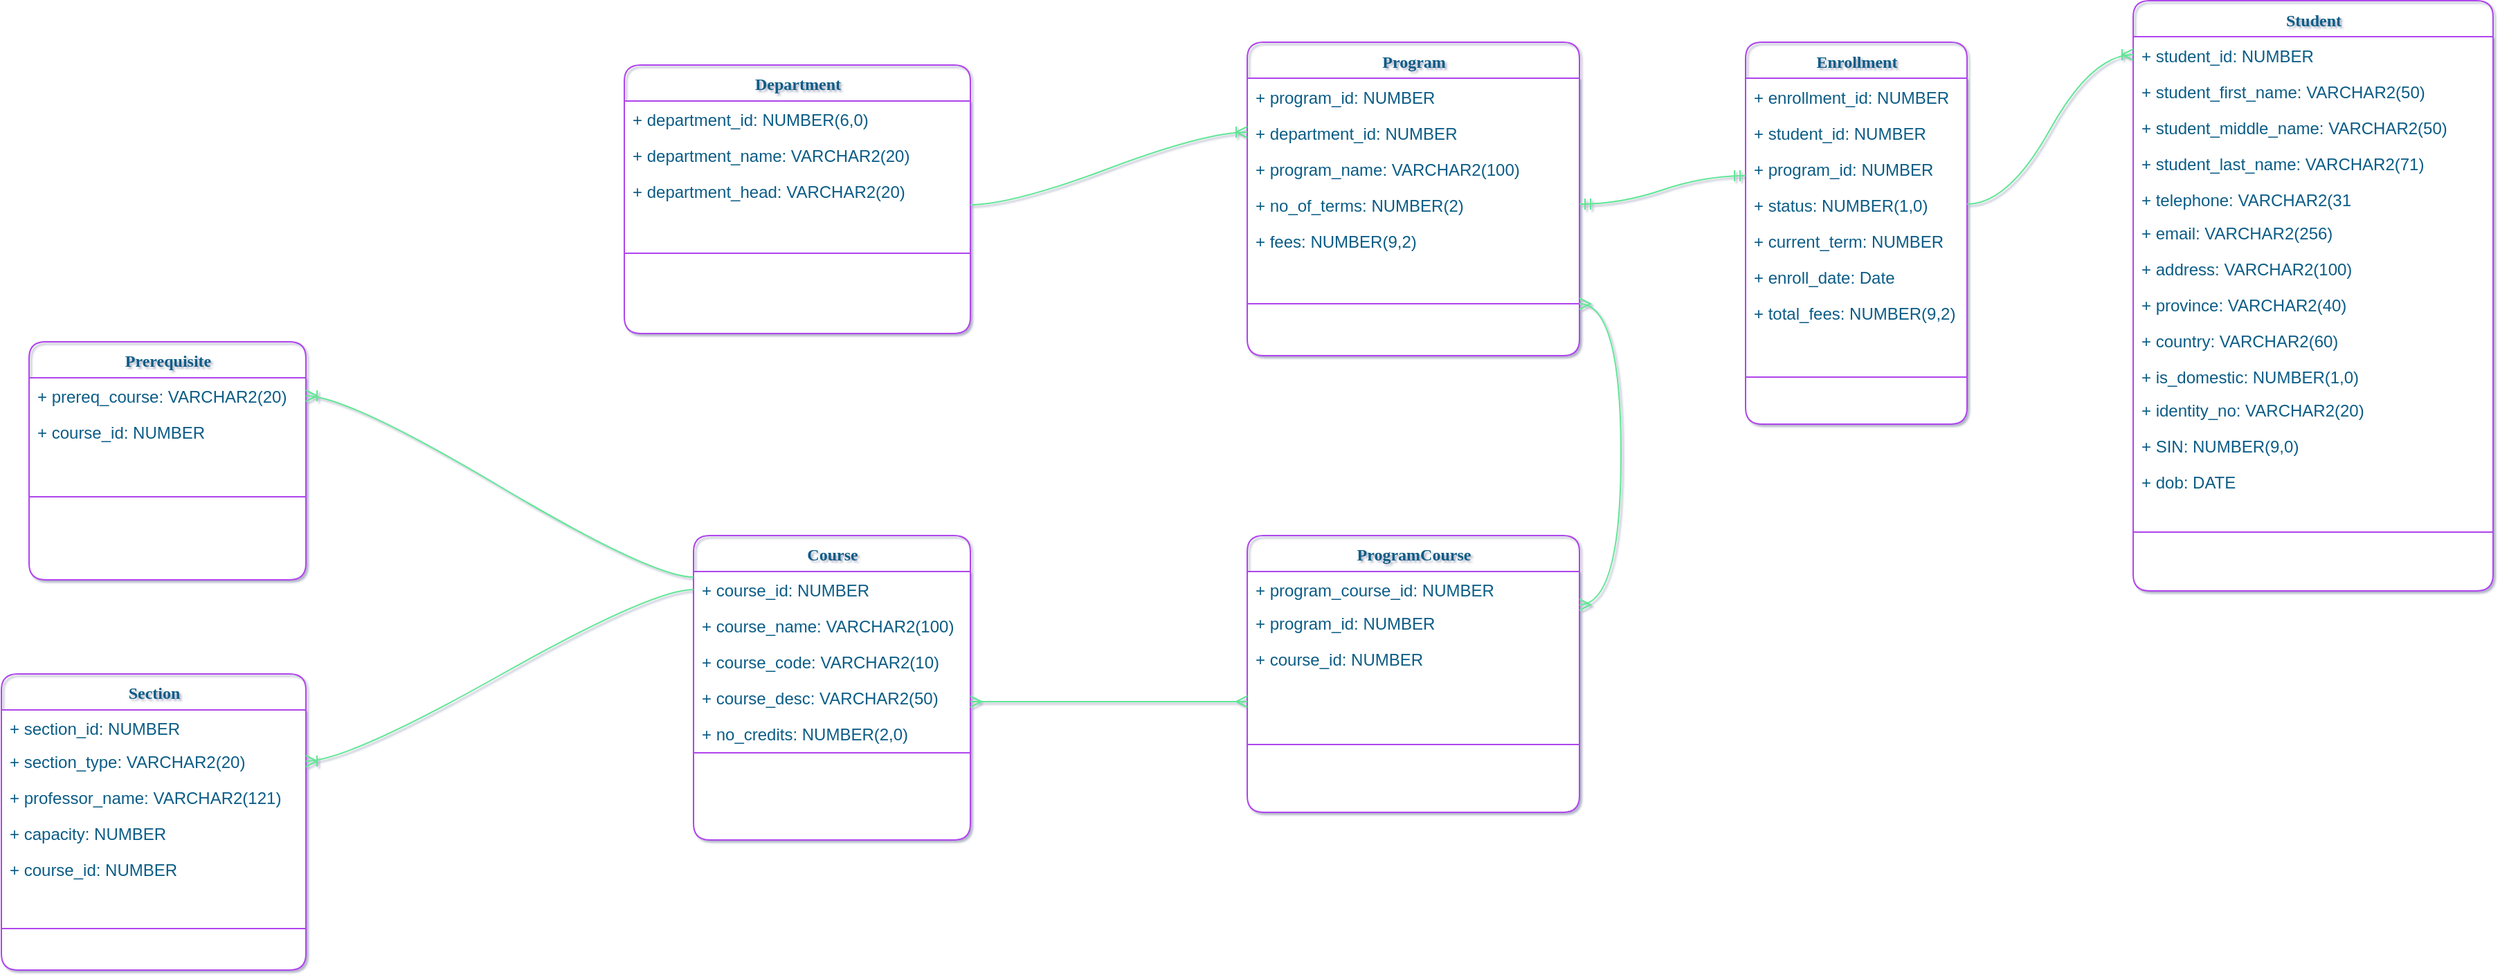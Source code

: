 <mxfile version="20.5.3" type="device"><diagram name="Page-1" id="9f46799a-70d6-7492-0946-bef42562c5a5"><mxGraphModel dx="2463" dy="761" grid="1" gridSize="10" guides="1" tooltips="1" connect="1" arrows="1" fold="1" page="1" pageScale="1" pageWidth="1100" pageHeight="850" math="0" shadow="1"><root><mxCell id="0"/><mxCell id="1" parent="0"/><mxCell id="78961159f06e98e8-17" value="Department" style="swimlane;html=1;fontStyle=1;align=center;verticalAlign=top;childLayout=stackLayout;horizontal=1;startSize=26;horizontalStack=0;resizeParent=1;resizeLast=0;collapsible=1;marginBottom=0;swimlaneFillColor=#ffffff;rounded=1;shadow=0;comic=0;labelBackgroundColor=none;strokeWidth=1;fillColor=none;fontFamily=Verdana;fontSize=12;strokeColor=#AF45ED;fontColor=#095C86;" parent="1" vertex="1"><mxGeometry x="-250" y="220" width="250" height="194" as="geometry"/></mxCell><mxCell id="c4iO2eWPFzvONiY1LFZ1-50" value="+ department_id: NUMBER(6,0)" style="text;html=1;strokeColor=none;fillColor=none;align=left;verticalAlign=top;spacingLeft=4;spacingRight=4;whiteSpace=wrap;overflow=hidden;rotatable=0;points=[[0,0.5],[1,0.5]];portConstraint=eastwest;fontColor=#095C86;rounded=1;" parent="78961159f06e98e8-17" vertex="1"><mxGeometry y="26" width="250" height="26" as="geometry"/></mxCell><mxCell id="OYsq8rgzFDApCKtDwbmn-49" value="+ department_name: VARCHAR2(20)" style="text;html=1;strokeColor=none;fillColor=none;align=left;verticalAlign=top;spacingLeft=4;spacingRight=4;whiteSpace=wrap;overflow=hidden;rotatable=0;points=[[0,0.5],[1,0.5]];portConstraint=eastwest;fontColor=#095C86;rounded=1;" parent="78961159f06e98e8-17" vertex="1"><mxGeometry y="52" width="250" height="26" as="geometry"/></mxCell><mxCell id="OYsq8rgzFDApCKtDwbmn-50" value="+ department_head: VARCHAR2(20)" style="text;html=1;strokeColor=none;fillColor=none;align=left;verticalAlign=top;spacingLeft=4;spacingRight=4;whiteSpace=wrap;overflow=hidden;rotatable=0;points=[[0,0.5],[1,0.5]];portConstraint=eastwest;fontColor=#095C86;rounded=1;" parent="78961159f06e98e8-17" vertex="1"><mxGeometry y="78" width="250" height="26" as="geometry"/></mxCell><mxCell id="78961159f06e98e8-19" value="" style="line;html=1;strokeWidth=1;fillColor=none;align=left;verticalAlign=middle;spacingTop=-1;spacingLeft=3;spacingRight=3;rotatable=0;labelPosition=right;points=[];portConstraint=eastwest;strokeColor=#AF45ED;fontColor=#095C86;rounded=1;" parent="78961159f06e98e8-17" vertex="1"><mxGeometry y="104" width="250" height="64" as="geometry"/></mxCell><mxCell id="78961159f06e98e8-30" value="Course" style="swimlane;html=1;fontStyle=1;align=center;verticalAlign=top;childLayout=stackLayout;horizontal=1;startSize=26;horizontalStack=0;resizeParent=1;resizeLast=0;collapsible=1;marginBottom=0;swimlaneFillColor=#ffffff;rounded=1;shadow=0;comic=0;labelBackgroundColor=none;strokeWidth=1;fillColor=none;fontFamily=Verdana;fontSize=12;strokeColor=#AF45ED;fontColor=#095C86;" parent="1" vertex="1"><mxGeometry x="-200" y="560" width="200" height="220" as="geometry"/></mxCell><mxCell id="78961159f06e98e8-31" value="+ course_id: NUMBER" style="text;html=1;strokeColor=none;fillColor=none;align=left;verticalAlign=top;spacingLeft=4;spacingRight=4;whiteSpace=wrap;overflow=hidden;rotatable=0;points=[[0,0.5],[1,0.5]];portConstraint=eastwest;fontColor=#095C86;rounded=1;" parent="78961159f06e98e8-30" vertex="1"><mxGeometry y="26" width="200" height="26" as="geometry"/></mxCell><mxCell id="78961159f06e98e8-32" value="+ course_name: VARCHAR2(100)" style="text;html=1;strokeColor=none;fillColor=none;align=left;verticalAlign=top;spacingLeft=4;spacingRight=4;whiteSpace=wrap;overflow=hidden;rotatable=0;points=[[0,0.5],[1,0.5]];portConstraint=eastwest;fontColor=#095C86;rounded=1;" parent="78961159f06e98e8-30" vertex="1"><mxGeometry y="52" width="200" height="26" as="geometry"/></mxCell><mxCell id="OYsq8rgzFDApCKtDwbmn-24" value="+ course_code: VARCHAR2(10)" style="text;html=1;strokeColor=none;fillColor=none;align=left;verticalAlign=top;spacingLeft=4;spacingRight=4;whiteSpace=wrap;overflow=hidden;rotatable=0;points=[[0,0.5],[1,0.5]];portConstraint=eastwest;fontColor=#095C86;rounded=1;" parent="78961159f06e98e8-30" vertex="1"><mxGeometry y="78" width="200" height="26" as="geometry"/></mxCell><mxCell id="78961159f06e98e8-33" value="+ course_desc: VARCHAR2(50)" style="text;html=1;strokeColor=none;fillColor=none;align=left;verticalAlign=top;spacingLeft=4;spacingRight=4;whiteSpace=wrap;overflow=hidden;rotatable=0;points=[[0,0.5],[1,0.5]];portConstraint=eastwest;fontColor=#095C86;rounded=1;" parent="78961159f06e98e8-30" vertex="1"><mxGeometry y="104" width="200" height="26" as="geometry"/></mxCell><mxCell id="OYsq8rgzFDApCKtDwbmn-19" value="+ no_credits: NUMBER(2,0)" style="text;html=1;strokeColor=none;fillColor=none;align=left;verticalAlign=top;spacingLeft=4;spacingRight=4;whiteSpace=wrap;overflow=hidden;rotatable=0;points=[[0,0.5],[1,0.5]];portConstraint=eastwest;fontColor=#095C86;rounded=1;" parent="78961159f06e98e8-30" vertex="1"><mxGeometry y="130" width="200" height="26" as="geometry"/></mxCell><mxCell id="78961159f06e98e8-38" value="" style="line;html=1;strokeWidth=1;fillColor=none;align=left;verticalAlign=middle;spacingTop=-1;spacingLeft=3;spacingRight=3;rotatable=0;labelPosition=right;points=[];portConstraint=eastwest;strokeColor=#AF45ED;fontColor=#095C86;rounded=1;" parent="78961159f06e98e8-30" vertex="1"><mxGeometry y="156" width="200" height="2" as="geometry"/></mxCell><object label="Student" student_ID="Student_ID" placeholders="1" id="78961159f06e98e8-43"><mxCell style="swimlane;html=1;fontStyle=1;align=center;verticalAlign=top;childLayout=stackLayout;horizontal=1;startSize=26;horizontalStack=0;resizeParent=1;resizeLast=0;collapsible=1;marginBottom=0;swimlaneFillColor=#ffffff;rounded=1;shadow=0;comic=0;labelBackgroundColor=none;strokeWidth=1;fillColor=none;fontFamily=Verdana;fontSize=12;strokeColor=#AF45ED;fontColor=#095C86;" parent="1" vertex="1"><mxGeometry x="840" y="173.5" width="260" height="426.5" as="geometry"/></mxCell></object><mxCell id="c4iO2eWPFzvONiY1LFZ1-41" value="+ student_id: NUMBER" style="text;html=1;strokeColor=none;fillColor=none;align=left;verticalAlign=top;spacingLeft=4;spacingRight=4;whiteSpace=wrap;overflow=hidden;rotatable=0;points=[[0,0.5],[1,0.5]];portConstraint=eastwest;fontColor=#095C86;rounded=1;" parent="78961159f06e98e8-43" vertex="1"><mxGeometry y="26" width="260" height="26" as="geometry"/></mxCell><mxCell id="c4iO2eWPFzvONiY1LFZ1-42" value="+ student_first_name: VARCHAR2(50)" style="text;html=1;strokeColor=none;fillColor=none;align=left;verticalAlign=top;spacingLeft=4;spacingRight=4;whiteSpace=wrap;overflow=hidden;rotatable=0;points=[[0,0.5],[1,0.5]];portConstraint=eastwest;fontColor=#095C86;rounded=1;" parent="78961159f06e98e8-43" vertex="1"><mxGeometry y="52" width="260" height="26" as="geometry"/></mxCell><mxCell id="OYsq8rgzFDApCKtDwbmn-2" value="+ student_middle_name: VARCHAR2(50)" style="text;html=1;strokeColor=none;fillColor=none;align=left;verticalAlign=top;spacingLeft=4;spacingRight=4;whiteSpace=wrap;overflow=hidden;rotatable=0;points=[[0,0.5],[1,0.5]];portConstraint=eastwest;fontColor=#095C86;rounded=1;" parent="78961159f06e98e8-43" vertex="1"><mxGeometry y="78" width="260" height="26" as="geometry"/></mxCell><mxCell id="OYsq8rgzFDApCKtDwbmn-1" value="+ student_last_name: VARCHAR2(71)" style="text;html=1;strokeColor=none;fillColor=none;align=left;verticalAlign=top;spacingLeft=4;spacingRight=4;whiteSpace=wrap;overflow=hidden;rotatable=0;points=[[0,0.5],[1,0.5]];portConstraint=eastwest;fontColor=#095C86;rounded=1;" parent="78961159f06e98e8-43" vertex="1"><mxGeometry y="104" width="260" height="26" as="geometry"/></mxCell><mxCell id="c4iO2eWPFzvONiY1LFZ1-46" value="+ telephone: VARCHAR2(31" style="text;html=1;strokeColor=none;fillColor=none;align=left;verticalAlign=top;spacingLeft=4;spacingRight=4;whiteSpace=wrap;overflow=hidden;rotatable=0;points=[[0,0.5],[1,0.5]];portConstraint=eastwest;fontColor=#095C86;rounded=1;" parent="78961159f06e98e8-43" vertex="1"><mxGeometry y="130" width="260" height="24" as="geometry"/></mxCell><mxCell id="OYsq8rgzFDApCKtDwbmn-3" value="+ email: VARCHAR2(256)" style="text;html=1;strokeColor=none;fillColor=none;align=left;verticalAlign=top;spacingLeft=4;spacingRight=4;whiteSpace=wrap;overflow=hidden;rotatable=0;points=[[0,0.5],[1,0.5]];portConstraint=eastwest;fontColor=#095C86;rounded=1;" parent="78961159f06e98e8-43" vertex="1"><mxGeometry y="154" width="260" height="26" as="geometry"/></mxCell><mxCell id="c4iO2eWPFzvONiY1LFZ1-43" value="+ address: VARCHAR2(100)" style="text;html=1;strokeColor=none;fillColor=none;align=left;verticalAlign=top;spacingLeft=4;spacingRight=4;whiteSpace=wrap;overflow=hidden;rotatable=0;points=[[0,0.5],[1,0.5]];portConstraint=eastwest;fontColor=#095C86;rounded=1;" parent="78961159f06e98e8-43" vertex="1"><mxGeometry y="180" width="260" height="26" as="geometry"/></mxCell><mxCell id="c4iO2eWPFzvONiY1LFZ1-44" value="+ province: VARCHAR2(40)" style="text;html=1;strokeColor=none;fillColor=none;align=left;verticalAlign=top;spacingLeft=4;spacingRight=4;whiteSpace=wrap;overflow=hidden;rotatable=0;points=[[0,0.5],[1,0.5]];portConstraint=eastwest;fontColor=#095C86;rounded=1;" parent="78961159f06e98e8-43" vertex="1"><mxGeometry y="206" width="260" height="26" as="geometry"/></mxCell><mxCell id="c4iO2eWPFzvONiY1LFZ1-45" value="+ country: VARCHAR2(60)" style="text;html=1;strokeColor=none;fillColor=none;align=left;verticalAlign=top;spacingLeft=4;spacingRight=4;whiteSpace=wrap;overflow=hidden;rotatable=0;points=[[0,0.5],[1,0.5]];portConstraint=eastwest;fontColor=#095C86;rounded=1;" parent="78961159f06e98e8-43" vertex="1"><mxGeometry y="232" width="260" height="26" as="geometry"/></mxCell><mxCell id="OYsq8rgzFDApCKtDwbmn-25" value="+ is_domestic: NUMBER(1,0)" style="text;html=1;strokeColor=none;fillColor=none;align=left;verticalAlign=top;spacingLeft=4;spacingRight=4;whiteSpace=wrap;overflow=hidden;rotatable=0;points=[[0,0.5],[1,0.5]];portConstraint=eastwest;fontColor=#095C86;rounded=1;" parent="78961159f06e98e8-43" vertex="1"><mxGeometry y="258" width="260" height="24" as="geometry"/></mxCell><mxCell id="OYsq8rgzFDApCKtDwbmn-45" value="+ identity_no: VARCHAR2(20)" style="text;html=1;strokeColor=none;fillColor=none;align=left;verticalAlign=top;spacingLeft=4;spacingRight=4;whiteSpace=wrap;overflow=hidden;rotatable=0;points=[[0,0.5],[1,0.5]];portConstraint=eastwest;fontColor=#095C86;rounded=1;" parent="78961159f06e98e8-43" vertex="1"><mxGeometry y="282" width="260" height="26" as="geometry"/></mxCell><mxCell id="OYsq8rgzFDApCKtDwbmn-47" value="+ SIN: NUMBER(9,0)" style="text;html=1;strokeColor=none;fillColor=none;align=left;verticalAlign=top;spacingLeft=4;spacingRight=4;whiteSpace=wrap;overflow=hidden;rotatable=0;points=[[0,0.5],[1,0.5]];portConstraint=eastwest;fontColor=#095C86;rounded=1;" parent="78961159f06e98e8-43" vertex="1"><mxGeometry y="308" width="260" height="26" as="geometry"/></mxCell><mxCell id="OYsq8rgzFDApCKtDwbmn-48" value="+ dob: DATE" style="text;html=1;strokeColor=none;fillColor=none;align=left;verticalAlign=top;spacingLeft=4;spacingRight=4;whiteSpace=wrap;overflow=hidden;rotatable=0;points=[[0,0.5],[1,0.5]];portConstraint=eastwest;fontColor=#095C86;rounded=1;" parent="78961159f06e98e8-43" vertex="1"><mxGeometry y="334" width="260" height="26" as="geometry"/></mxCell><mxCell id="78961159f06e98e8-51" value="" style="line;html=1;strokeWidth=1;fillColor=none;align=left;verticalAlign=middle;spacingTop=-1;spacingLeft=3;spacingRight=3;rotatable=0;labelPosition=right;points=[];portConstraint=eastwest;strokeColor=#AF45ED;fontColor=#095C86;rounded=1;" parent="78961159f06e98e8-43" vertex="1"><mxGeometry y="360" width="260" height="48" as="geometry"/></mxCell><mxCell id="c4iO2eWPFzvONiY1LFZ1-8" value="Program" style="swimlane;html=1;fontStyle=1;align=center;verticalAlign=top;childLayout=stackLayout;horizontal=1;startSize=26;horizontalStack=0;resizeParent=1;resizeLast=0;collapsible=1;marginBottom=0;swimlaneFillColor=#ffffff;rounded=1;shadow=0;comic=0;labelBackgroundColor=none;strokeWidth=1;fillColor=none;fontFamily=Verdana;fontSize=12;strokeColor=#AF45ED;fontColor=#095C86;" parent="1" vertex="1"><mxGeometry x="200" y="203.5" width="240" height="226.5" as="geometry"/></mxCell><mxCell id="c4iO2eWPFzvONiY1LFZ1-48" value="+ program_id: NUMBER" style="text;html=1;strokeColor=none;fillColor=none;align=left;verticalAlign=top;spacingLeft=4;spacingRight=4;whiteSpace=wrap;overflow=hidden;rotatable=0;points=[[0,0.5],[1,0.5]];portConstraint=eastwest;fontColor=#095C86;rounded=1;" parent="c4iO2eWPFzvONiY1LFZ1-8" vertex="1"><mxGeometry y="26" width="240" height="26" as="geometry"/></mxCell><mxCell id="OYsq8rgzFDApCKtDwbmn-8" value="+ department_id: NUMBER" style="text;html=1;strokeColor=none;fillColor=none;align=left;verticalAlign=top;spacingLeft=4;spacingRight=4;whiteSpace=wrap;overflow=hidden;rotatable=0;points=[[0,0.5],[1,0.5]];portConstraint=eastwest;fontColor=#095C86;rounded=1;" parent="c4iO2eWPFzvONiY1LFZ1-8" vertex="1"><mxGeometry y="52" width="240" height="26" as="geometry"/></mxCell><mxCell id="OYsq8rgzFDApCKtDwbmn-10" value="+ program_name: VARCHAR2(100)" style="text;html=1;strokeColor=none;fillColor=none;align=left;verticalAlign=top;spacingLeft=4;spacingRight=4;whiteSpace=wrap;overflow=hidden;rotatable=0;points=[[0,0.5],[1,0.5]];portConstraint=eastwest;fontColor=#095C86;rounded=1;" parent="c4iO2eWPFzvONiY1LFZ1-8" vertex="1"><mxGeometry y="78" width="240" height="26" as="geometry"/></mxCell><mxCell id="OYsq8rgzFDApCKtDwbmn-11" value="+ no_of_terms: NUMBER(2)" style="text;html=1;strokeColor=none;fillColor=none;align=left;verticalAlign=top;spacingLeft=4;spacingRight=4;whiteSpace=wrap;overflow=hidden;rotatable=0;points=[[0,0.5],[1,0.5]];portConstraint=eastwest;fontColor=#095C86;rounded=1;" parent="c4iO2eWPFzvONiY1LFZ1-8" vertex="1"><mxGeometry y="104" width="240" height="26" as="geometry"/></mxCell><mxCell id="OYsq8rgzFDApCKtDwbmn-12" value="+ fees: NUMBER(9,2)" style="text;html=1;strokeColor=none;fillColor=none;align=left;verticalAlign=top;spacingLeft=4;spacingRight=4;whiteSpace=wrap;overflow=hidden;rotatable=0;points=[[0,0.5],[1,0.5]];portConstraint=eastwest;fontColor=#095C86;rounded=1;" parent="c4iO2eWPFzvONiY1LFZ1-8" vertex="1"><mxGeometry y="130" width="240" height="26" as="geometry"/></mxCell><mxCell id="c4iO2eWPFzvONiY1LFZ1-11" value="" style="line;html=1;strokeWidth=1;fillColor=none;align=left;verticalAlign=middle;spacingTop=-1;spacingLeft=3;spacingRight=3;rotatable=0;labelPosition=right;points=[];portConstraint=eastwest;strokeColor=#AF45ED;fontColor=#095C86;rounded=1;" parent="c4iO2eWPFzvONiY1LFZ1-8" vertex="1"><mxGeometry y="156" width="240" height="66" as="geometry"/></mxCell><mxCell id="c4iO2eWPFzvONiY1LFZ1-15" value="ProgramCourse" style="swimlane;html=1;fontStyle=1;align=center;verticalAlign=top;childLayout=stackLayout;horizontal=1;startSize=26;horizontalStack=0;resizeParent=1;resizeLast=0;collapsible=1;marginBottom=0;swimlaneFillColor=#ffffff;rounded=1;shadow=0;comic=0;labelBackgroundColor=none;strokeWidth=1;fillColor=none;fontFamily=Verdana;fontSize=12;strokeColor=#AF45ED;fontColor=#095C86;" parent="1" vertex="1"><mxGeometry x="200" y="560" width="240" height="200" as="geometry"/></mxCell><mxCell id="c4iO2eWPFzvONiY1LFZ1-49" value="+ program_course_id: NUMBER" style="text;html=1;strokeColor=none;fillColor=none;align=left;verticalAlign=top;spacingLeft=4;spacingRight=4;whiteSpace=wrap;overflow=hidden;rotatable=0;points=[[0,0.5],[1,0.5]];portConstraint=eastwest;fontColor=#095C86;rounded=1;" parent="c4iO2eWPFzvONiY1LFZ1-15" vertex="1"><mxGeometry y="26" width="240" height="24" as="geometry"/></mxCell><mxCell id="OYsq8rgzFDApCKtDwbmn-18" value="+ program_id: NUMBER" style="text;html=1;strokeColor=none;fillColor=none;align=left;verticalAlign=top;spacingLeft=4;spacingRight=4;whiteSpace=wrap;overflow=hidden;rotatable=0;points=[[0,0.5],[1,0.5]];portConstraint=eastwest;fontColor=#095C86;rounded=1;" parent="c4iO2eWPFzvONiY1LFZ1-15" vertex="1"><mxGeometry y="50" width="240" height="26" as="geometry"/></mxCell><mxCell id="OYsq8rgzFDApCKtDwbmn-17" value="+ course_id: NUMBER" style="text;html=1;strokeColor=none;fillColor=none;align=left;verticalAlign=top;spacingLeft=4;spacingRight=4;whiteSpace=wrap;overflow=hidden;rotatable=0;points=[[0,0.5],[1,0.5]];portConstraint=eastwest;fontColor=#095C86;rounded=1;" parent="c4iO2eWPFzvONiY1LFZ1-15" vertex="1"><mxGeometry y="76" width="240" height="26" as="geometry"/></mxCell><mxCell id="c4iO2eWPFzvONiY1LFZ1-21" value="" style="line;html=1;strokeWidth=1;fillColor=none;align=left;verticalAlign=middle;spacingTop=-1;spacingLeft=3;spacingRight=3;rotatable=0;labelPosition=right;points=[];portConstraint=eastwest;strokeColor=#AF45ED;fontColor=#095C86;rounded=1;" parent="c4iO2eWPFzvONiY1LFZ1-15" vertex="1"><mxGeometry y="102" width="240" height="98" as="geometry"/></mxCell><mxCell id="c4iO2eWPFzvONiY1LFZ1-22" value="Enrollment" style="swimlane;html=1;fontStyle=1;align=center;verticalAlign=top;childLayout=stackLayout;horizontal=1;startSize=26;horizontalStack=0;resizeParent=1;resizeLast=0;collapsible=1;marginBottom=0;swimlaneFillColor=#ffffff;rounded=1;shadow=0;comic=0;labelBackgroundColor=none;strokeWidth=1;fillColor=none;fontFamily=Verdana;fontSize=12;strokeColor=#AF45ED;fontColor=#095C86;" parent="1" vertex="1"><mxGeometry x="560" y="203.5" width="160" height="276" as="geometry"/></mxCell><mxCell id="c4iO2eWPFzvONiY1LFZ1-47" value="+ enrollment_id: NUMBER" style="text;html=1;strokeColor=none;fillColor=none;align=left;verticalAlign=top;spacingLeft=4;spacingRight=4;whiteSpace=wrap;overflow=hidden;rotatable=0;points=[[0,0.5],[1,0.5]];portConstraint=eastwest;fontColor=#095C86;rounded=1;" parent="c4iO2eWPFzvONiY1LFZ1-22" vertex="1"><mxGeometry y="26" width="160" height="26" as="geometry"/></mxCell><mxCell id="OYsq8rgzFDApCKtDwbmn-4" value="+ student_id: NUMBER" style="text;html=1;strokeColor=none;fillColor=none;align=left;verticalAlign=top;spacingLeft=4;spacingRight=4;whiteSpace=wrap;overflow=hidden;rotatable=0;points=[[0,0.5],[1,0.5]];portConstraint=eastwest;fontColor=#095C86;rounded=1;" parent="c4iO2eWPFzvONiY1LFZ1-22" vertex="1"><mxGeometry y="52" width="160" height="26" as="geometry"/></mxCell><mxCell id="OYsq8rgzFDApCKtDwbmn-5" value="+ program_id: NUMBER" style="text;html=1;strokeColor=none;fillColor=none;align=left;verticalAlign=top;spacingLeft=4;spacingRight=4;whiteSpace=wrap;overflow=hidden;rotatable=0;points=[[0,0.5],[1,0.5]];portConstraint=eastwest;fontColor=#095C86;rounded=1;" parent="c4iO2eWPFzvONiY1LFZ1-22" vertex="1"><mxGeometry y="78" width="160" height="26" as="geometry"/></mxCell><mxCell id="OYsq8rgzFDApCKtDwbmn-7" value="+ status: NUMBER(1,0)" style="text;html=1;strokeColor=none;fillColor=none;align=left;verticalAlign=top;spacingLeft=4;spacingRight=4;whiteSpace=wrap;overflow=hidden;rotatable=0;points=[[0,0.5],[1,0.5]];portConstraint=eastwest;fontColor=#095C86;rounded=1;" parent="c4iO2eWPFzvONiY1LFZ1-22" vertex="1"><mxGeometry y="104" width="160" height="26" as="geometry"/></mxCell><mxCell id="OYsq8rgzFDApCKtDwbmn-21" value="+ current_term: NUMBER" style="text;html=1;strokeColor=none;fillColor=none;align=left;verticalAlign=top;spacingLeft=4;spacingRight=4;whiteSpace=wrap;overflow=hidden;rotatable=0;points=[[0,0.5],[1,0.5]];portConstraint=eastwest;fontColor=#095C86;rounded=1;" parent="c4iO2eWPFzvONiY1LFZ1-22" vertex="1"><mxGeometry y="130" width="160" height="26" as="geometry"/></mxCell><mxCell id="OYsq8rgzFDApCKtDwbmn-22" value="+ enroll_date: Date" style="text;html=1;strokeColor=none;fillColor=none;align=left;verticalAlign=top;spacingLeft=4;spacingRight=4;whiteSpace=wrap;overflow=hidden;rotatable=0;points=[[0,0.5],[1,0.5]];portConstraint=eastwest;fontColor=#095C86;rounded=1;" parent="c4iO2eWPFzvONiY1LFZ1-22" vertex="1"><mxGeometry y="156" width="160" height="26" as="geometry"/></mxCell><mxCell id="IXgCf56rMYiPlsPpc6cO-3" value="+ total_fees: NUMBER(9,2)" style="text;html=1;strokeColor=none;fillColor=none;align=left;verticalAlign=top;spacingLeft=4;spacingRight=4;whiteSpace=wrap;overflow=hidden;rotatable=0;points=[[0,0.5],[1,0.5]];portConstraint=eastwest;fontColor=#095C86;rounded=1;" vertex="1" parent="c4iO2eWPFzvONiY1LFZ1-22"><mxGeometry y="182" width="160" height="26" as="geometry"/></mxCell><mxCell id="c4iO2eWPFzvONiY1LFZ1-25" value="" style="line;html=1;strokeWidth=1;fillColor=none;align=left;verticalAlign=middle;spacingTop=-1;spacingLeft=3;spacingRight=3;rotatable=0;labelPosition=right;points=[];portConstraint=eastwest;strokeColor=#AF45ED;fontColor=#095C86;rounded=1;" parent="c4iO2eWPFzvONiY1LFZ1-22" vertex="1"><mxGeometry y="208" width="160" height="68" as="geometry"/></mxCell><mxCell id="c4iO2eWPFzvONiY1LFZ1-26" value="" style="edgeStyle=entityRelationEdgeStyle;fontSize=12;html=1;endArrow=ERoneToMany;rounded=1;strokeColor=#60E696;fontColor=#095C86;curved=1;" parent="1" target="OYsq8rgzFDApCKtDwbmn-8" edge="1"><mxGeometry width="100" height="100" relative="1" as="geometry"><mxPoint y="321" as="sourcePoint"/><mxPoint x="230" y="285" as="targetPoint"/></mxGeometry></mxCell><mxCell id="c4iO2eWPFzvONiY1LFZ1-30" value="" style="edgeStyle=entityRelationEdgeStyle;fontSize=12;html=1;endArrow=ERmany;startArrow=ERmany;rounded=1;exitX=1;exitY=0.25;exitDx=0;exitDy=0;entryX=1;entryY=0.5;entryDx=0;entryDy=0;entryPerimeter=0;strokeColor=#60E696;fontColor=#095C86;curved=1;" parent="1" source="c4iO2eWPFzvONiY1LFZ1-15" target="c4iO2eWPFzvONiY1LFZ1-11" edge="1"><mxGeometry width="100" height="100" relative="1" as="geometry"><mxPoint x="320" y="420" as="sourcePoint"/><mxPoint x="420" y="320" as="targetPoint"/></mxGeometry></mxCell><mxCell id="c4iO2eWPFzvONiY1LFZ1-31" value="" style="edgeStyle=entityRelationEdgeStyle;fontSize=12;html=1;endArrow=ERmany;startArrow=ERmany;rounded=1;strokeColor=#60E696;fontColor=#095C86;curved=1;" parent="1" edge="1"><mxGeometry width="100" height="100" relative="1" as="geometry"><mxPoint y="680" as="sourcePoint"/><mxPoint x="200" y="680" as="targetPoint"/></mxGeometry></mxCell><mxCell id="c4iO2eWPFzvONiY1LFZ1-34" value="" style="edgeStyle=entityRelationEdgeStyle;fontSize=12;html=1;endArrow=ERmandOne;startArrow=ERmandOne;rounded=1;exitX=1;exitY=0.5;exitDx=0;exitDy=0;strokeColor=#60E696;fontColor=#095C86;entryX=0;entryY=0.712;entryDx=0;entryDy=0;entryPerimeter=0;curved=1;" parent="1" source="OYsq8rgzFDApCKtDwbmn-11" edge="1" target="OYsq8rgzFDApCKtDwbmn-5"><mxGeometry width="100" height="100" relative="1" as="geometry"><mxPoint x="400" y="320" as="sourcePoint"/><mxPoint x="560" y="320" as="targetPoint"/></mxGeometry></mxCell><mxCell id="c4iO2eWPFzvONiY1LFZ1-35" value="" style="edgeStyle=entityRelationEdgeStyle;fontSize=12;html=1;endArrow=ERoneToMany;rounded=1;exitX=1;exitY=0.5;exitDx=0;exitDy=0;strokeColor=#60E696;fontColor=#095C86;entryX=0;entryY=0.5;entryDx=0;entryDy=0;curved=1;" parent="1" source="OYsq8rgzFDApCKtDwbmn-7" edge="1" target="c4iO2eWPFzvONiY1LFZ1-41"><mxGeometry width="100" height="100" relative="1" as="geometry"><mxPoint x="730" y="316.5" as="sourcePoint"/><mxPoint x="820" y="341" as="targetPoint"/></mxGeometry></mxCell><mxCell id="OYsq8rgzFDApCKtDwbmn-29" value="Prerequisite" style="swimlane;html=1;fontStyle=1;align=center;verticalAlign=top;childLayout=stackLayout;horizontal=1;startSize=26;horizontalStack=0;resizeParent=1;resizeLast=0;collapsible=1;marginBottom=0;swimlaneFillColor=#ffffff;rounded=1;shadow=0;comic=0;labelBackgroundColor=none;strokeWidth=1;fillColor=none;fontFamily=Verdana;fontSize=12;strokeColor=#AF45ED;fontColor=#095C86;" parent="1" vertex="1"><mxGeometry x="-680" y="420" width="200" height="172" as="geometry"/></mxCell><mxCell id="OYsq8rgzFDApCKtDwbmn-41" value="+ prereq_course: VARCHAR2(20)" style="text;html=1;strokeColor=none;fillColor=none;align=left;verticalAlign=top;spacingLeft=4;spacingRight=4;whiteSpace=wrap;overflow=hidden;rotatable=0;points=[[0,0.5],[1,0.5]];portConstraint=eastwest;fontColor=#095C86;rounded=1;" parent="OYsq8rgzFDApCKtDwbmn-29" vertex="1"><mxGeometry y="26" width="200" height="26" as="geometry"/></mxCell><mxCell id="OYsq8rgzFDApCKtDwbmn-40" value="+ course_id: NUMBER" style="text;html=1;strokeColor=none;fillColor=none;align=left;verticalAlign=top;spacingLeft=4;spacingRight=4;whiteSpace=wrap;overflow=hidden;rotatable=0;points=[[0,0.5],[1,0.5]];portConstraint=eastwest;fontColor=#095C86;rounded=1;" parent="OYsq8rgzFDApCKtDwbmn-29" vertex="1"><mxGeometry y="52" width="200" height="26" as="geometry"/></mxCell><mxCell id="OYsq8rgzFDApCKtDwbmn-38" value="" style="line;html=1;strokeWidth=1;fillColor=none;align=left;verticalAlign=middle;spacingTop=-1;spacingLeft=3;spacingRight=3;rotatable=0;labelPosition=right;points=[];portConstraint=eastwest;strokeColor=#AF45ED;fontColor=#095C86;rounded=1;" parent="OYsq8rgzFDApCKtDwbmn-29" vertex="1"><mxGeometry y="78" width="200" height="68" as="geometry"/></mxCell><mxCell id="OYsq8rgzFDApCKtDwbmn-53" value="Section" style="swimlane;html=1;fontStyle=1;align=center;verticalAlign=top;childLayout=stackLayout;horizontal=1;startSize=26;horizontalStack=0;resizeParent=1;resizeLast=0;collapsible=1;marginBottom=0;swimlaneFillColor=#ffffff;rounded=1;shadow=0;comic=0;labelBackgroundColor=none;strokeWidth=1;fillColor=none;fontFamily=Verdana;fontSize=12;strokeColor=#AF45ED;fontColor=#095C86;" parent="1" vertex="1"><mxGeometry x="-700" y="660" width="220" height="214" as="geometry"/></mxCell><mxCell id="OYsq8rgzFDApCKtDwbmn-52" value="+ section_id: NUMBER" style="text;html=1;strokeColor=none;fillColor=none;align=left;verticalAlign=top;spacingLeft=4;spacingRight=4;whiteSpace=wrap;overflow=hidden;rotatable=0;points=[[0,0.5],[1,0.5]];portConstraint=eastwest;fontColor=#095C86;rounded=1;" parent="OYsq8rgzFDApCKtDwbmn-53" vertex="1"><mxGeometry y="26" width="220" height="24" as="geometry"/></mxCell><mxCell id="OYsq8rgzFDApCKtDwbmn-57" value="+ section_type: VARCHAR2(20)" style="text;html=1;strokeColor=none;fillColor=none;align=left;verticalAlign=top;spacingLeft=4;spacingRight=4;whiteSpace=wrap;overflow=hidden;rotatable=0;points=[[0,0.5],[1,0.5]];portConstraint=eastwest;fontColor=#095C86;rounded=1;" parent="OYsq8rgzFDApCKtDwbmn-53" vertex="1"><mxGeometry y="50" width="220" height="26" as="geometry"/></mxCell><mxCell id="OYsq8rgzFDApCKtDwbmn-67" value="+ professor_name: VARCHAR2(121)" style="text;html=1;strokeColor=none;fillColor=none;align=left;verticalAlign=top;spacingLeft=4;spacingRight=4;whiteSpace=wrap;overflow=hidden;rotatable=0;points=[[0,0.5],[1,0.5]];portConstraint=eastwest;fontColor=#095C86;rounded=1;" parent="OYsq8rgzFDApCKtDwbmn-53" vertex="1"><mxGeometry y="76" width="220" height="26" as="geometry"/></mxCell><mxCell id="OYsq8rgzFDApCKtDwbmn-15" value="+ capacity: NUMBER" style="text;html=1;strokeColor=none;fillColor=none;align=left;verticalAlign=top;spacingLeft=4;spacingRight=4;whiteSpace=wrap;overflow=hidden;rotatable=0;points=[[0,0.5],[1,0.5]];portConstraint=eastwest;fontColor=#095C86;rounded=1;" parent="OYsq8rgzFDApCKtDwbmn-53" vertex="1"><mxGeometry y="102" width="220" height="26" as="geometry"/></mxCell><mxCell id="IXgCf56rMYiPlsPpc6cO-4" value="+ course_id: NUMBER" style="text;html=1;strokeColor=none;fillColor=none;align=left;verticalAlign=top;spacingLeft=4;spacingRight=4;whiteSpace=wrap;overflow=hidden;rotatable=0;points=[[0,0.5],[1,0.5]];portConstraint=eastwest;fontColor=#095C86;rounded=1;" vertex="1" parent="OYsq8rgzFDApCKtDwbmn-53"><mxGeometry y="128" width="220" height="26" as="geometry"/></mxCell><mxCell id="OYsq8rgzFDApCKtDwbmn-60" value="" style="line;html=1;strokeWidth=1;fillColor=none;align=left;verticalAlign=middle;spacingTop=-1;spacingLeft=3;spacingRight=3;rotatable=0;labelPosition=right;points=[];portConstraint=eastwest;strokeColor=#AF45ED;fontColor=#095C86;rounded=1;" parent="OYsq8rgzFDApCKtDwbmn-53" vertex="1"><mxGeometry y="154" width="220" height="60" as="geometry"/></mxCell><mxCell id="CJ_7XsWFAHsqF9-XOfJk-3" value="" style="edgeStyle=entityRelationEdgeStyle;fontSize=12;html=1;endArrow=ERoneToMany;rounded=1;exitX=0;exitY=0.154;exitDx=0;exitDy=0;exitPerimeter=0;entryX=1;entryY=0.5;entryDx=0;entryDy=0;strokeColor=#60E696;fontColor=#095C86;curved=1;" parent="1" source="78961159f06e98e8-31" target="OYsq8rgzFDApCKtDwbmn-41" edge="1"><mxGeometry width="100" height="100" relative="1" as="geometry"><mxPoint x="-530" y="330" as="sourcePoint"/><mxPoint x="-470" y="585" as="targetPoint"/></mxGeometry></mxCell><mxCell id="CJ_7XsWFAHsqF9-XOfJk-6" value="" style="edgeStyle=entityRelationEdgeStyle;fontSize=12;html=1;endArrow=ERoneToMany;rounded=1;entryX=1;entryY=0.5;entryDx=0;entryDy=0;strokeColor=#60E696;fontColor=#095C86;curved=1;exitX=0;exitY=0.5;exitDx=0;exitDy=0;" parent="1" target="OYsq8rgzFDApCKtDwbmn-57" edge="1" source="78961159f06e98e8-31"><mxGeometry width="100" height="100" relative="1" as="geometry"><mxPoint x="-230" y="723" as="sourcePoint"/><mxPoint x="-470" y="521" as="targetPoint"/></mxGeometry></mxCell></root></mxGraphModel></diagram></mxfile>